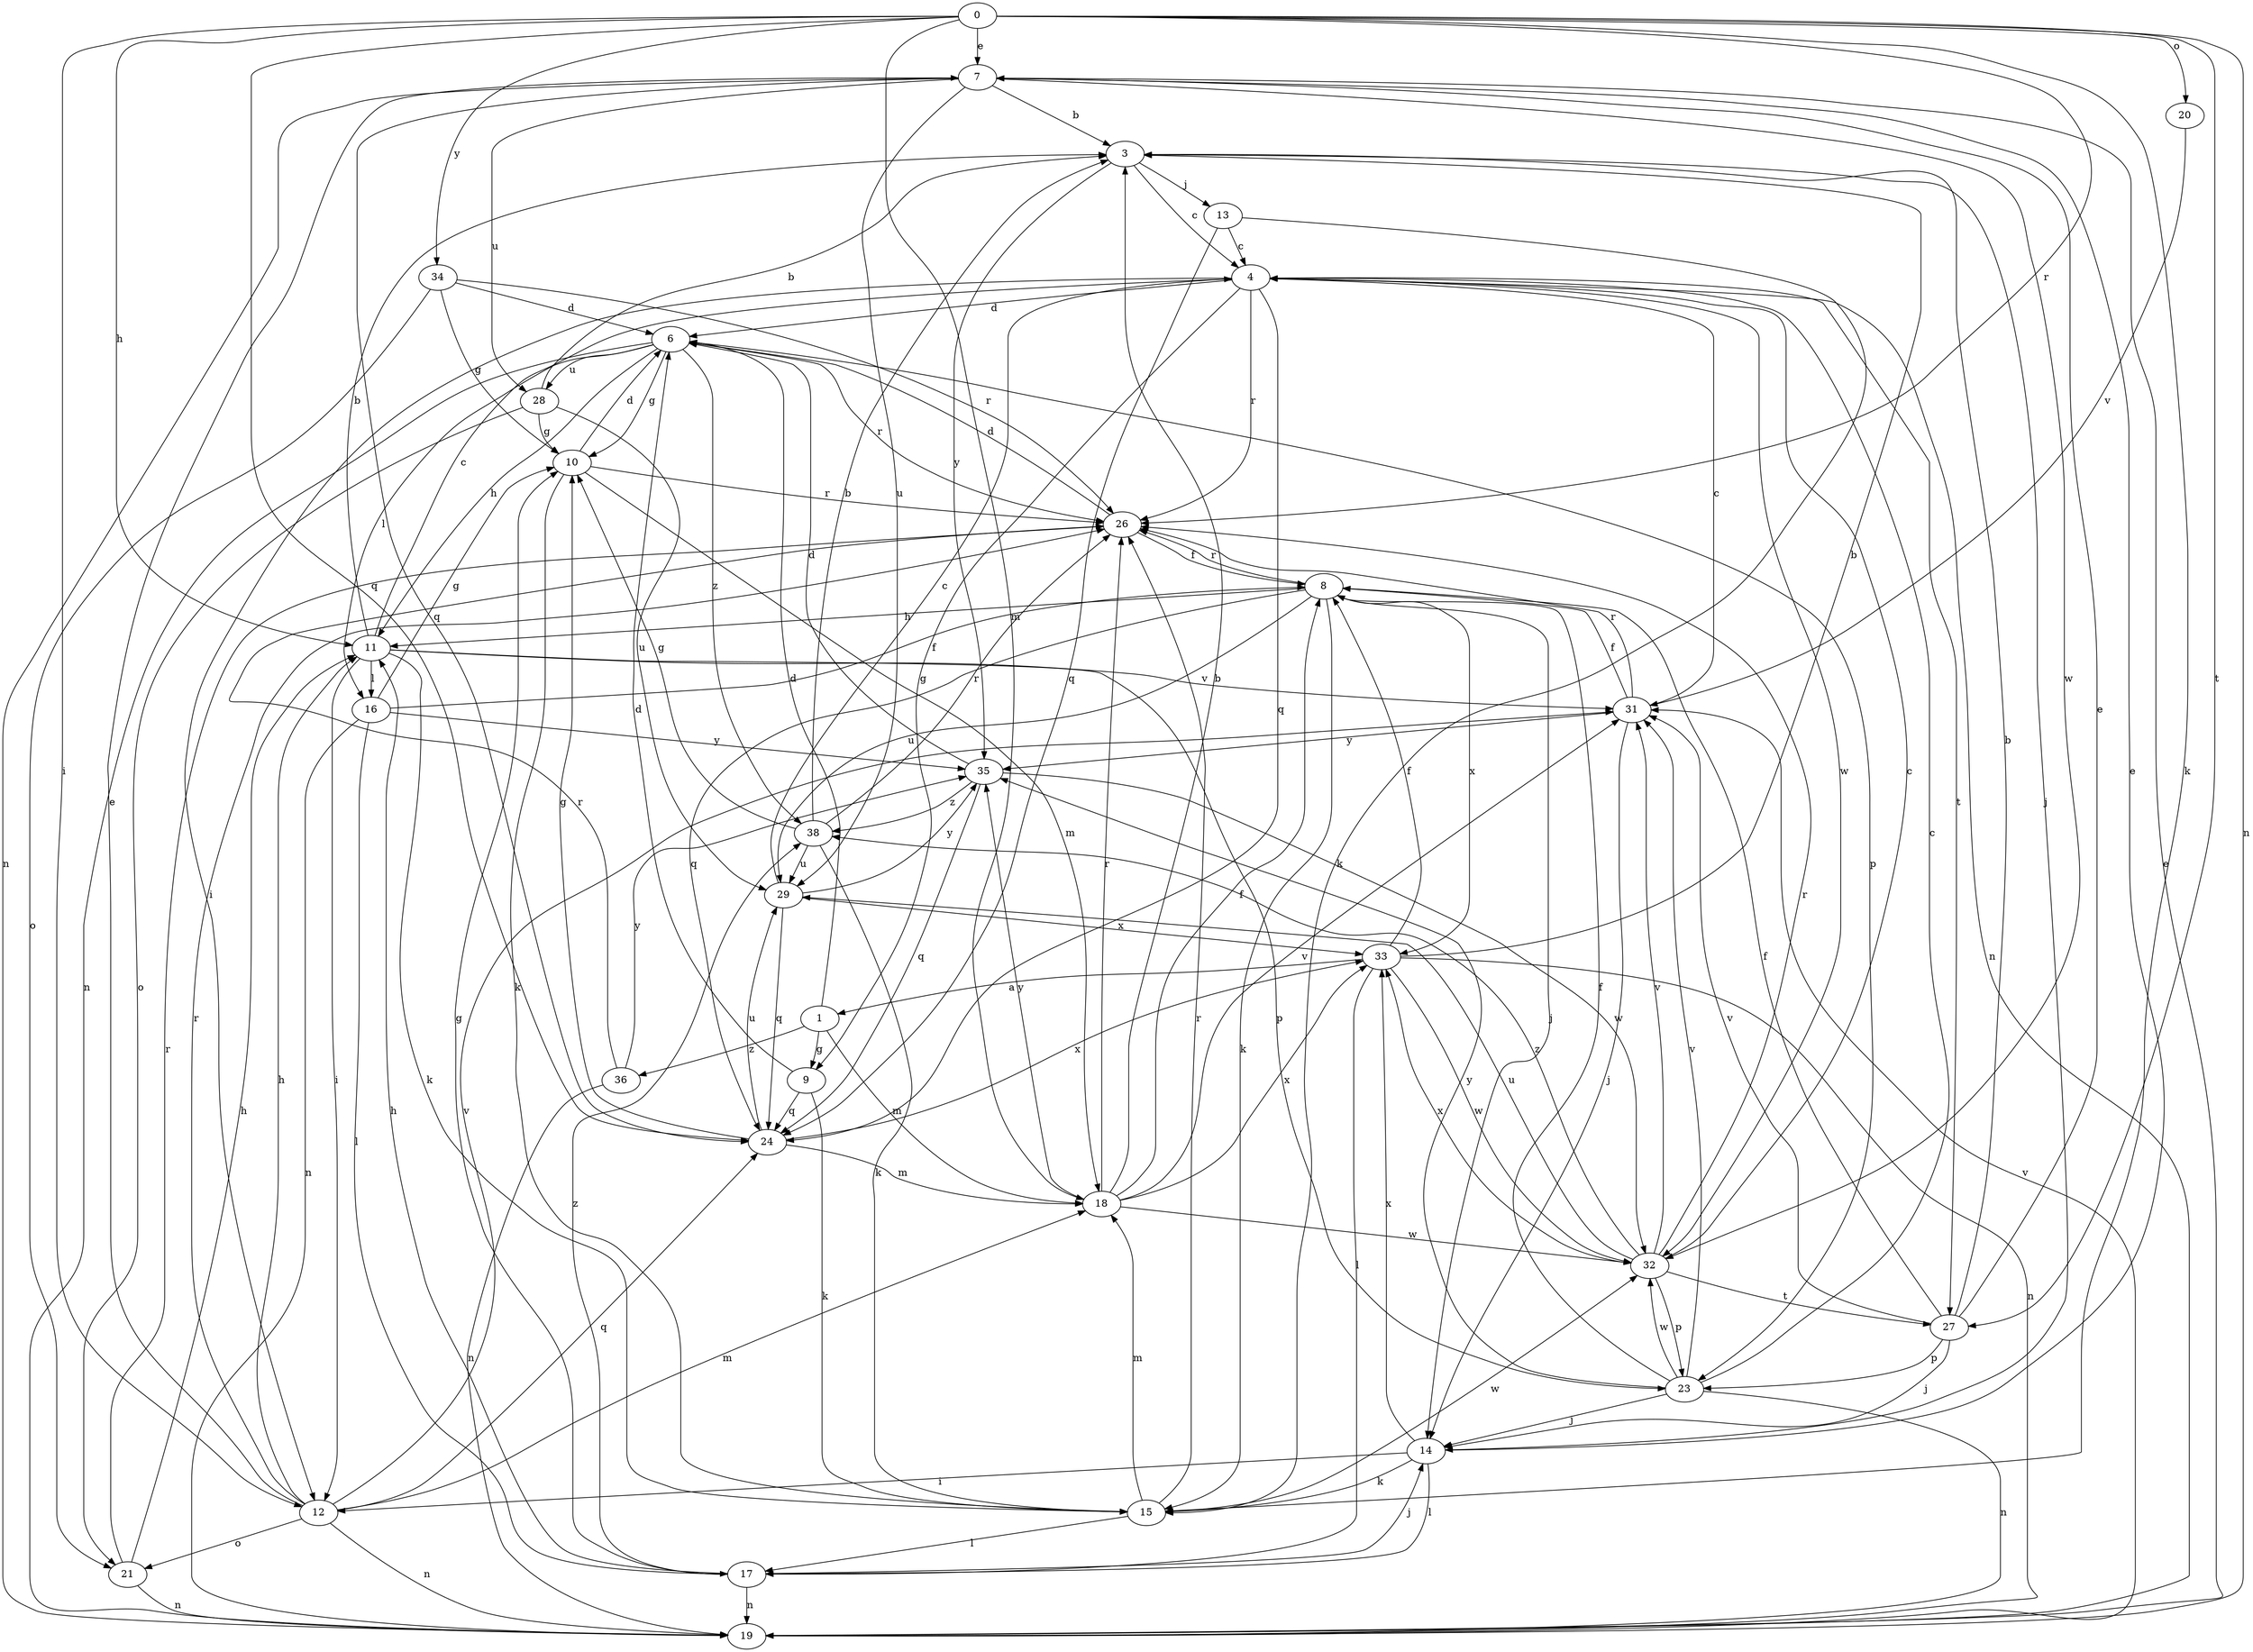 strict digraph  {
0;
1;
3;
4;
6;
7;
8;
9;
10;
11;
12;
13;
14;
15;
16;
17;
18;
19;
20;
21;
23;
24;
26;
27;
28;
29;
31;
32;
33;
34;
35;
36;
38;
0 -> 7  [label=e];
0 -> 11  [label=h];
0 -> 12  [label=i];
0 -> 15  [label=k];
0 -> 18  [label=m];
0 -> 19  [label=n];
0 -> 20  [label=o];
0 -> 24  [label=q];
0 -> 26  [label=r];
0 -> 27  [label=t];
0 -> 34  [label=y];
1 -> 6  [label=d];
1 -> 9  [label=g];
1 -> 18  [label=m];
1 -> 36  [label=z];
3 -> 4  [label=c];
3 -> 13  [label=j];
3 -> 14  [label=j];
3 -> 35  [label=y];
4 -> 6  [label=d];
4 -> 9  [label=g];
4 -> 12  [label=i];
4 -> 19  [label=n];
4 -> 24  [label=q];
4 -> 26  [label=r];
4 -> 27  [label=t];
4 -> 32  [label=w];
6 -> 10  [label=g];
6 -> 11  [label=h];
6 -> 16  [label=l];
6 -> 19  [label=n];
6 -> 23  [label=p];
6 -> 26  [label=r];
6 -> 28  [label=u];
6 -> 38  [label=z];
7 -> 3  [label=b];
7 -> 19  [label=n];
7 -> 24  [label=q];
7 -> 28  [label=u];
7 -> 29  [label=u];
7 -> 32  [label=w];
8 -> 11  [label=h];
8 -> 14  [label=j];
8 -> 15  [label=k];
8 -> 24  [label=q];
8 -> 26  [label=r];
8 -> 29  [label=u];
8 -> 33  [label=x];
9 -> 6  [label=d];
9 -> 15  [label=k];
9 -> 24  [label=q];
10 -> 6  [label=d];
10 -> 15  [label=k];
10 -> 18  [label=m];
10 -> 26  [label=r];
11 -> 3  [label=b];
11 -> 4  [label=c];
11 -> 12  [label=i];
11 -> 15  [label=k];
11 -> 16  [label=l];
11 -> 23  [label=p];
11 -> 31  [label=v];
12 -> 7  [label=e];
12 -> 11  [label=h];
12 -> 18  [label=m];
12 -> 19  [label=n];
12 -> 21  [label=o];
12 -> 24  [label=q];
12 -> 26  [label=r];
12 -> 31  [label=v];
13 -> 4  [label=c];
13 -> 15  [label=k];
13 -> 24  [label=q];
14 -> 7  [label=e];
14 -> 12  [label=i];
14 -> 15  [label=k];
14 -> 17  [label=l];
14 -> 33  [label=x];
15 -> 17  [label=l];
15 -> 18  [label=m];
15 -> 26  [label=r];
15 -> 32  [label=w];
16 -> 8  [label=f];
16 -> 10  [label=g];
16 -> 17  [label=l];
16 -> 19  [label=n];
16 -> 35  [label=y];
17 -> 10  [label=g];
17 -> 11  [label=h];
17 -> 14  [label=j];
17 -> 19  [label=n];
17 -> 38  [label=z];
18 -> 3  [label=b];
18 -> 8  [label=f];
18 -> 26  [label=r];
18 -> 31  [label=v];
18 -> 32  [label=w];
18 -> 33  [label=x];
18 -> 35  [label=y];
19 -> 7  [label=e];
19 -> 31  [label=v];
20 -> 31  [label=v];
21 -> 11  [label=h];
21 -> 19  [label=n];
21 -> 26  [label=r];
23 -> 4  [label=c];
23 -> 8  [label=f];
23 -> 14  [label=j];
23 -> 19  [label=n];
23 -> 31  [label=v];
23 -> 32  [label=w];
23 -> 35  [label=y];
24 -> 10  [label=g];
24 -> 18  [label=m];
24 -> 29  [label=u];
24 -> 33  [label=x];
26 -> 6  [label=d];
26 -> 8  [label=f];
27 -> 3  [label=b];
27 -> 7  [label=e];
27 -> 8  [label=f];
27 -> 14  [label=j];
27 -> 23  [label=p];
27 -> 31  [label=v];
28 -> 3  [label=b];
28 -> 10  [label=g];
28 -> 21  [label=o];
28 -> 29  [label=u];
29 -> 4  [label=c];
29 -> 24  [label=q];
29 -> 33  [label=x];
29 -> 35  [label=y];
31 -> 4  [label=c];
31 -> 8  [label=f];
31 -> 14  [label=j];
31 -> 26  [label=r];
31 -> 35  [label=y];
32 -> 4  [label=c];
32 -> 23  [label=p];
32 -> 26  [label=r];
32 -> 27  [label=t];
32 -> 29  [label=u];
32 -> 31  [label=v];
32 -> 33  [label=x];
32 -> 38  [label=z];
33 -> 1  [label=a];
33 -> 3  [label=b];
33 -> 8  [label=f];
33 -> 17  [label=l];
33 -> 19  [label=n];
33 -> 32  [label=w];
34 -> 6  [label=d];
34 -> 10  [label=g];
34 -> 21  [label=o];
34 -> 26  [label=r];
35 -> 6  [label=d];
35 -> 24  [label=q];
35 -> 32  [label=w];
35 -> 38  [label=z];
36 -> 19  [label=n];
36 -> 26  [label=r];
36 -> 35  [label=y];
38 -> 3  [label=b];
38 -> 10  [label=g];
38 -> 15  [label=k];
38 -> 26  [label=r];
38 -> 29  [label=u];
}
